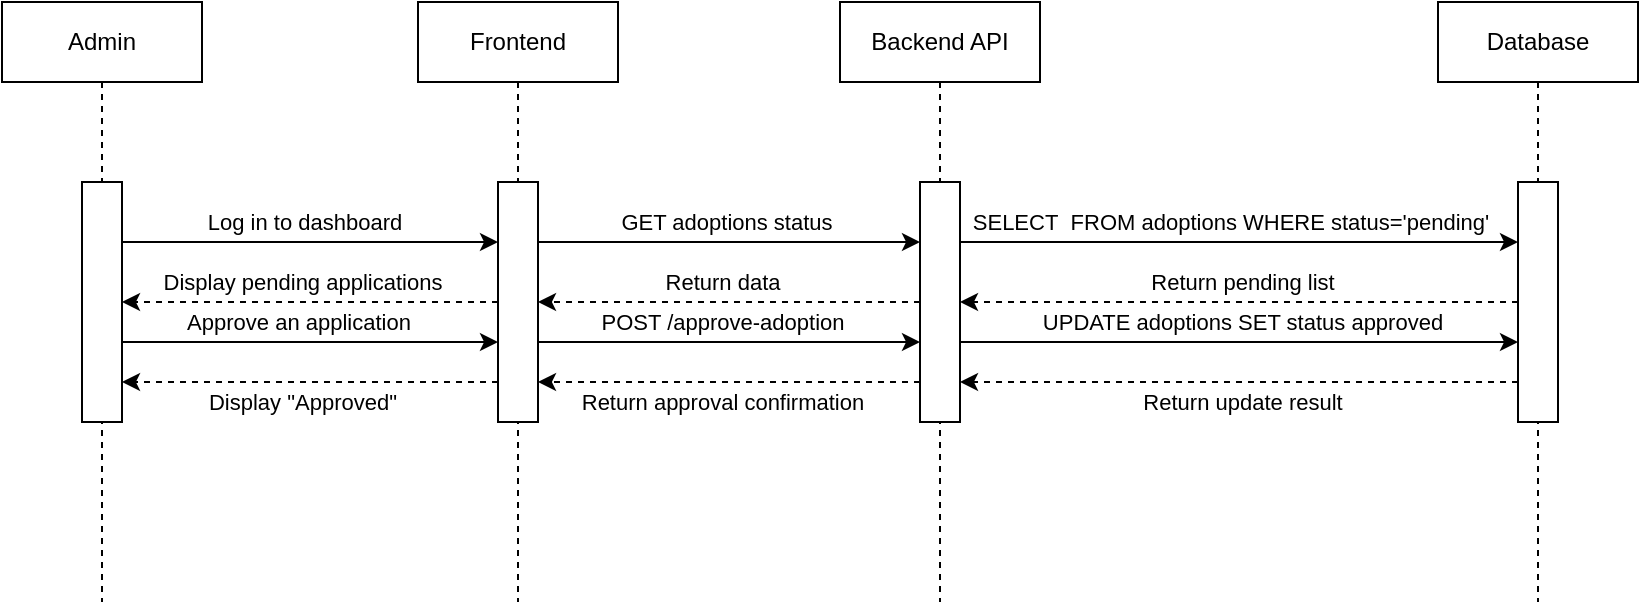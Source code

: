 <mxfile>
    <diagram id="pQzdC5UAvjNz1NX4iNIA" name="第 1 页">
        <mxGraphModel dx="574" dy="444" grid="1" gridSize="10" guides="1" tooltips="1" connect="1" arrows="1" fold="1" page="1" pageScale="1" pageWidth="827" pageHeight="1169" math="0" shadow="0">
            <root>
                <mxCell id="0"/>
                <mxCell id="1" parent="0"/>
                <mxCell id="2" value="Admin" style="shape=umlLifeline;perimeter=lifelinePerimeter;whiteSpace=wrap;html=1;container=1;dropTarget=0;collapsible=0;recursiveResize=0;outlineConnect=0;portConstraint=eastwest;newEdgeStyle={&quot;edgeStyle&quot;:&quot;elbowEdgeStyle&quot;,&quot;elbow&quot;:&quot;vertical&quot;,&quot;curved&quot;:0,&quot;rounded&quot;:0};" vertex="1" parent="1">
                    <mxGeometry x="20" y="100" width="100" height="300" as="geometry"/>
                </mxCell>
                <mxCell id="3" value="Frontend" style="shape=umlLifeline;perimeter=lifelinePerimeter;whiteSpace=wrap;html=1;container=1;dropTarget=0;collapsible=0;recursiveResize=0;outlineConnect=0;portConstraint=eastwest;newEdgeStyle={&quot;edgeStyle&quot;:&quot;elbowEdgeStyle&quot;,&quot;elbow&quot;:&quot;vertical&quot;,&quot;curved&quot;:0,&quot;rounded&quot;:0};" vertex="1" parent="1">
                    <mxGeometry x="228" y="100" width="100" height="300" as="geometry"/>
                </mxCell>
                <mxCell id="4" value="Backend API" style="shape=umlLifeline;perimeter=lifelinePerimeter;whiteSpace=wrap;html=1;container=1;dropTarget=0;collapsible=0;recursiveResize=0;outlineConnect=0;portConstraint=eastwest;newEdgeStyle={&quot;edgeStyle&quot;:&quot;elbowEdgeStyle&quot;,&quot;elbow&quot;:&quot;vertical&quot;,&quot;curved&quot;:0,&quot;rounded&quot;:0};" vertex="1" parent="1">
                    <mxGeometry x="439" y="100" width="100" height="300" as="geometry"/>
                </mxCell>
                <mxCell id="5" value="Database" style="shape=umlLifeline;perimeter=lifelinePerimeter;whiteSpace=wrap;html=1;container=1;dropTarget=0;collapsible=0;recursiveResize=0;outlineConnect=0;portConstraint=eastwest;newEdgeStyle={&quot;edgeStyle&quot;:&quot;elbowEdgeStyle&quot;,&quot;elbow&quot;:&quot;vertical&quot;,&quot;curved&quot;:0,&quot;rounded&quot;:0};" vertex="1" parent="1">
                    <mxGeometry x="738" y="100" width="100" height="300" as="geometry"/>
                </mxCell>
                <mxCell id="6" value="Return pending list" style="edgeStyle=none;html=1;entryX=0.5;entryY=0;entryDx=0;entryDy=0;dashed=1;exitX=0.5;exitY=1;exitDx=0;exitDy=0;" edge="1" parent="1" source="7" target="10">
                    <mxGeometry x="-0.011" y="-10" relative="1" as="geometry">
                        <Array as="points"/>
                        <mxPoint as="offset"/>
                    </mxGeometry>
                </mxCell>
                <mxCell id="24" value="Return update result" style="edgeStyle=none;html=1;exitX=0.75;exitY=1;exitDx=0;exitDy=0;entryX=0.75;entryY=0;entryDx=0;entryDy=0;dashed=1;" edge="1" parent="1">
                    <mxGeometry x="-0.011" y="10" relative="1" as="geometry">
                        <mxPoint x="778" y="290" as="sourcePoint"/>
                        <mxPoint x="499" y="290" as="targetPoint"/>
                        <mxPoint as="offset"/>
                    </mxGeometry>
                </mxCell>
                <mxCell id="7" value="" style="rounded=0;whiteSpace=wrap;html=1;rotation=90;" vertex="1" parent="1">
                    <mxGeometry x="728" y="240" width="120" height="20" as="geometry"/>
                </mxCell>
                <mxCell id="8" value="SELECT&amp;nbsp; FROM adoptions WHERE status=&#39;pending&#39;" style="edgeStyle=none;html=1;exitX=0.25;exitY=0;exitDx=0;exitDy=0;entryX=0.25;entryY=1;entryDx=0;entryDy=0;" edge="1" parent="1" source="10" target="7">
                    <mxGeometry x="-0.036" y="10" relative="1" as="geometry">
                        <mxPoint as="offset"/>
                    </mxGeometry>
                </mxCell>
                <mxCell id="9" value="Return data" style="edgeStyle=none;html=1;exitX=0.5;exitY=1;exitDx=0;exitDy=0;entryX=0.5;entryY=0;entryDx=0;entryDy=0;dashed=1;" edge="1" parent="1" source="10" target="13">
                    <mxGeometry x="0.037" y="-10" relative="1" as="geometry">
                        <mxPoint as="offset"/>
                    </mxGeometry>
                </mxCell>
                <mxCell id="23" value="UPDATE adoptions SET status approved" style="edgeStyle=none;html=1;exitX=0.75;exitY=0;exitDx=0;exitDy=0;entryX=0.75;entryY=1;entryDx=0;entryDy=0;" edge="1" parent="1">
                    <mxGeometry x="0.011" y="10" relative="1" as="geometry">
                        <mxPoint x="499" y="270" as="sourcePoint"/>
                        <mxPoint x="778" y="270" as="targetPoint"/>
                        <mxPoint as="offset"/>
                    </mxGeometry>
                </mxCell>
                <mxCell id="26" value="Return approval confirmation" style="edgeStyle=none;html=1;exitX=0.75;exitY=1;exitDx=0;exitDy=0;entryX=0.75;entryY=0;entryDx=0;entryDy=0;dashed=1;" edge="1" parent="1">
                    <mxGeometry x="0.037" y="10" relative="1" as="geometry">
                        <mxPoint x="479" y="290" as="sourcePoint"/>
                        <mxPoint x="288" y="290" as="targetPoint"/>
                        <mxPoint as="offset"/>
                    </mxGeometry>
                </mxCell>
                <mxCell id="10" value="" style="rounded=0;whiteSpace=wrap;html=1;rotation=90;" vertex="1" parent="1">
                    <mxGeometry x="429" y="240" width="120" height="20" as="geometry"/>
                </mxCell>
                <mxCell id="11" value="" style="edgeStyle=none;html=1;exitX=0.25;exitY=0;exitDx=0;exitDy=0;entryX=0.25;entryY=1;entryDx=0;entryDy=0;" edge="1" parent="1" source="13" target="10">
                    <mxGeometry x="-0.037" y="10" relative="1" as="geometry">
                        <mxPoint as="offset"/>
                    </mxGeometry>
                </mxCell>
                <mxCell id="16" value="Text" style="edgeLabel;html=1;align=center;verticalAlign=middle;resizable=0;points=[];" vertex="1" connectable="0" parent="11">
                    <mxGeometry x="-0.016" y="8" relative="1" as="geometry">
                        <mxPoint as="offset"/>
                    </mxGeometry>
                </mxCell>
                <mxCell id="17" value="GET adoptions status" style="edgeLabel;html=1;align=center;verticalAlign=middle;resizable=0;points=[];" vertex="1" connectable="0" parent="11">
                    <mxGeometry x="-0.016" y="7" relative="1" as="geometry">
                        <mxPoint y="-3" as="offset"/>
                    </mxGeometry>
                </mxCell>
                <mxCell id="12" value="Display pending applications" style="edgeStyle=none;html=1;exitX=0.5;exitY=1;exitDx=0;exitDy=0;entryX=0.5;entryY=0;entryDx=0;entryDy=0;dashed=1;" edge="1" parent="1" source="13" target="15">
                    <mxGeometry x="0.043" y="-10" relative="1" as="geometry">
                        <mxPoint as="offset"/>
                    </mxGeometry>
                </mxCell>
                <mxCell id="22" value="POST /approve-adoption" style="edgeStyle=none;html=1;exitX=0.75;exitY=0;exitDx=0;exitDy=0;entryX=0.75;entryY=1;entryDx=0;entryDy=0;" edge="1" parent="1">
                    <mxGeometry x="-0.037" y="10" relative="1" as="geometry">
                        <mxPoint x="288" y="270" as="sourcePoint"/>
                        <mxPoint x="479" y="270" as="targetPoint"/>
                        <mxPoint as="offset"/>
                    </mxGeometry>
                </mxCell>
                <mxCell id="27" value="Display &quot;Approved&quot;" style="edgeStyle=none;html=1;exitX=0.75;exitY=1;exitDx=0;exitDy=0;entryX=0.75;entryY=0;entryDx=0;entryDy=0;dashed=1;" edge="1" parent="1">
                    <mxGeometry x="0.043" y="10" relative="1" as="geometry">
                        <mxPoint x="268" y="290" as="sourcePoint"/>
                        <mxPoint x="80" y="290" as="targetPoint"/>
                        <mxPoint as="offset"/>
                    </mxGeometry>
                </mxCell>
                <mxCell id="13" value="" style="rounded=0;whiteSpace=wrap;html=1;rotation=90;" vertex="1" parent="1">
                    <mxGeometry x="218" y="240" width="120" height="20" as="geometry"/>
                </mxCell>
                <mxCell id="14" value="Log in to dashboard" style="edgeStyle=none;html=1;exitX=0.25;exitY=0;exitDx=0;exitDy=0;entryX=0.25;entryY=1;entryDx=0;entryDy=0;" edge="1" parent="1" source="15" target="13">
                    <mxGeometry x="-0.043" y="10" relative="1" as="geometry">
                        <mxPoint x="1" as="offset"/>
                    </mxGeometry>
                </mxCell>
                <mxCell id="19" style="edgeStyle=none;html=1;exitX=0.75;exitY=0;exitDx=0;exitDy=0;entryX=0.75;entryY=1;entryDx=0;entryDy=0;" edge="1" parent="1">
                    <mxGeometry relative="1" as="geometry">
                        <mxPoint x="80" y="270" as="sourcePoint"/>
                        <mxPoint x="268" y="270" as="targetPoint"/>
                    </mxGeometry>
                </mxCell>
                <mxCell id="20" value="Approve an application" style="edgeLabel;html=1;align=center;verticalAlign=middle;resizable=0;points=[];" vertex="1" connectable="0" parent="19">
                    <mxGeometry x="-0.064" y="-3" relative="1" as="geometry">
                        <mxPoint y="-13" as="offset"/>
                    </mxGeometry>
                </mxCell>
                <mxCell id="15" value="" style="rounded=0;whiteSpace=wrap;html=1;rotation=90;" vertex="1" parent="1">
                    <mxGeometry x="10" y="240" width="120" height="20" as="geometry"/>
                </mxCell>
            </root>
        </mxGraphModel>
    </diagram>
</mxfile>